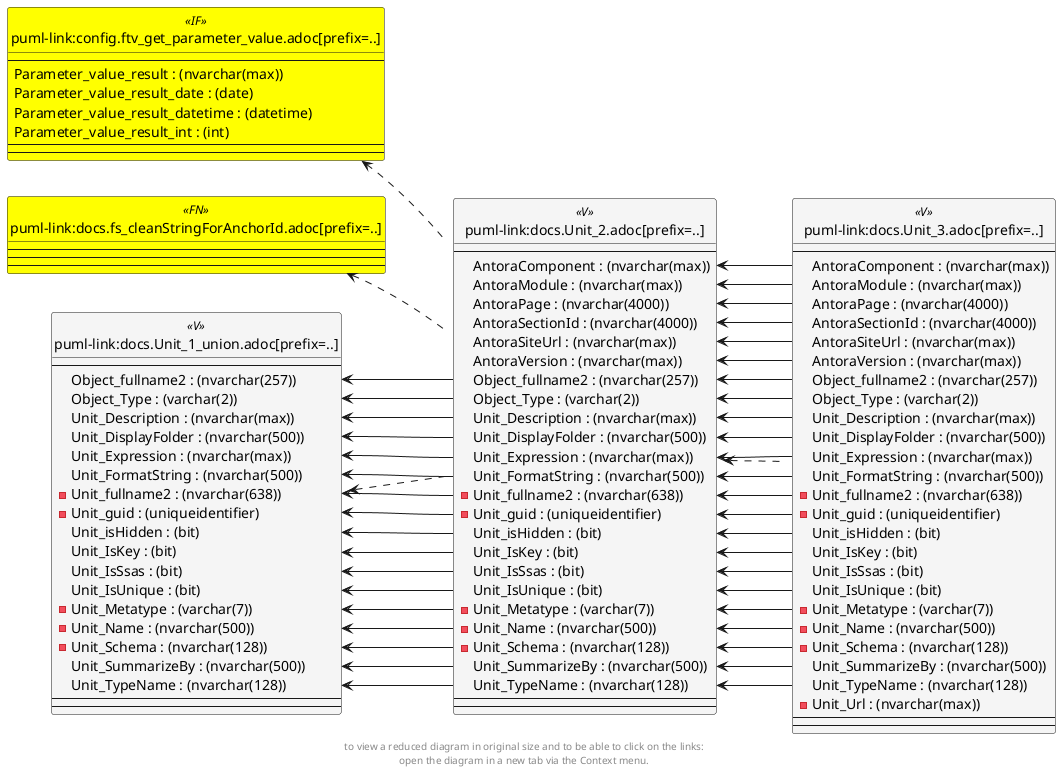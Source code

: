@startuml
left to right direction
'top to bottom direction
hide circle
'avoide "." issues:
set namespaceSeparator none


skinparam class {
  BackgroundColor White
  BackgroundColor<<FN>> Yellow
  BackgroundColor<<FS>> Yellow
  BackgroundColor<<FT>> LightGray
  BackgroundColor<<IF>> Yellow
  BackgroundColor<<IS>> Yellow
  BackgroundColor<<P>> Aqua
  BackgroundColor<<PC>> Aqua
  BackgroundColor<<SN>> Yellow
  BackgroundColor<<SO>> SlateBlue
  BackgroundColor<<TF>> LightGray
  BackgroundColor<<TR>> Tomato
  BackgroundColor<<U>> White
  BackgroundColor<<V>> WhiteSmoke
  BackgroundColor<<X>> Aqua
}


entity "puml-link:config.ftv_get_parameter_value.adoc[prefix=..]" as config.ftv_get_parameter_value << IF >> {
  --
  Parameter_value_result : (nvarchar(max))
  Parameter_value_result_date : (date)
  Parameter_value_result_datetime : (datetime)
  Parameter_value_result_int : (int)
  --
  --
}

entity "puml-link:docs.fs_cleanStringForAnchorId.adoc[prefix=..]" as docs.fs_cleanStringForAnchorId << FN >> {
  --
  --
  --
}

entity "puml-link:docs.Unit_1_union.adoc[prefix=..]" as docs.Unit_1_union << V >> {
  --
  Object_fullname2 : (nvarchar(257))
  Object_Type : (varchar(2))
  Unit_Description : (nvarchar(max))
  Unit_DisplayFolder : (nvarchar(500))
  Unit_Expression : (nvarchar(max))
  Unit_FormatString : (nvarchar(500))
  - Unit_fullname2 : (nvarchar(638))
  - Unit_guid : (uniqueidentifier)
  Unit_isHidden : (bit)
  Unit_IsKey : (bit)
  Unit_IsSsas : (bit)
  Unit_IsUnique : (bit)
  - Unit_Metatype : (varchar(7))
  - Unit_Name : (nvarchar(500))
  - Unit_Schema : (nvarchar(128))
  Unit_SummarizeBy : (nvarchar(500))
  Unit_TypeName : (nvarchar(128))
  --
  --
}

entity "puml-link:docs.Unit_2.adoc[prefix=..]" as docs.Unit_2 << V >> {
  --
  AntoraComponent : (nvarchar(max))
  AntoraModule : (nvarchar(max))
  AntoraPage : (nvarchar(4000))
  AntoraSectionId : (nvarchar(4000))
  AntoraSiteUrl : (nvarchar(max))
  AntoraVersion : (nvarchar(max))
  Object_fullname2 : (nvarchar(257))
  Object_Type : (varchar(2))
  Unit_Description : (nvarchar(max))
  Unit_DisplayFolder : (nvarchar(500))
  Unit_Expression : (nvarchar(max))
  Unit_FormatString : (nvarchar(500))
  - Unit_fullname2 : (nvarchar(638))
  - Unit_guid : (uniqueidentifier)
  Unit_isHidden : (bit)
  Unit_IsKey : (bit)
  Unit_IsSsas : (bit)
  Unit_IsUnique : (bit)
  - Unit_Metatype : (varchar(7))
  - Unit_Name : (nvarchar(500))
  - Unit_Schema : (nvarchar(128))
  Unit_SummarizeBy : (nvarchar(500))
  Unit_TypeName : (nvarchar(128))
  --
  --
}

entity "puml-link:docs.Unit_3.adoc[prefix=..]" as docs.Unit_3 << V >> {
  --
  AntoraComponent : (nvarchar(max))
  AntoraModule : (nvarchar(max))
  AntoraPage : (nvarchar(4000))
  AntoraSectionId : (nvarchar(4000))
  AntoraSiteUrl : (nvarchar(max))
  AntoraVersion : (nvarchar(max))
  Object_fullname2 : (nvarchar(257))
  Object_Type : (varchar(2))
  Unit_Description : (nvarchar(max))
  Unit_DisplayFolder : (nvarchar(500))
  Unit_Expression : (nvarchar(max))
  Unit_FormatString : (nvarchar(500))
  - Unit_fullname2 : (nvarchar(638))
  - Unit_guid : (uniqueidentifier)
  Unit_isHidden : (bit)
  Unit_IsKey : (bit)
  Unit_IsSsas : (bit)
  Unit_IsUnique : (bit)
  - Unit_Metatype : (varchar(7))
  - Unit_Name : (nvarchar(500))
  - Unit_Schema : (nvarchar(128))
  Unit_SummarizeBy : (nvarchar(500))
  Unit_TypeName : (nvarchar(128))
  - Unit_Url : (nvarchar(max))
  --
  --
}

config.ftv_get_parameter_value <.. docs.Unit_2
docs.fs_cleanStringForAnchorId <.. docs.Unit_2
docs.Unit_1_union <.. docs.Unit_2
docs.Unit_2 <.. docs.Unit_3
docs.Unit_1_union::Object_fullname2 <-- docs.Unit_2::Object_fullname2
docs.Unit_1_union::Object_Type <-- docs.Unit_2::Object_Type
docs.Unit_1_union::Unit_Description <-- docs.Unit_2::Unit_Description
docs.Unit_1_union::Unit_DisplayFolder <-- docs.Unit_2::Unit_DisplayFolder
docs.Unit_1_union::Unit_Expression <-- docs.Unit_2::Unit_Expression
docs.Unit_1_union::Unit_FormatString <-- docs.Unit_2::Unit_FormatString
docs.Unit_1_union::Unit_fullname2 <-- docs.Unit_2::Unit_fullname2
docs.Unit_1_union::Unit_guid <-- docs.Unit_2::Unit_guid
docs.Unit_1_union::Unit_isHidden <-- docs.Unit_2::Unit_isHidden
docs.Unit_1_union::Unit_IsKey <-- docs.Unit_2::Unit_IsKey
docs.Unit_1_union::Unit_IsSsas <-- docs.Unit_2::Unit_IsSsas
docs.Unit_1_union::Unit_IsUnique <-- docs.Unit_2::Unit_IsUnique
docs.Unit_1_union::Unit_Metatype <-- docs.Unit_2::Unit_Metatype
docs.Unit_1_union::Unit_Name <-- docs.Unit_2::Unit_Name
docs.Unit_1_union::Unit_Schema <-- docs.Unit_2::Unit_Schema
docs.Unit_1_union::Unit_SummarizeBy <-- docs.Unit_2::Unit_SummarizeBy
docs.Unit_1_union::Unit_TypeName <-- docs.Unit_2::Unit_TypeName
docs.Unit_2::AntoraComponent <-- docs.Unit_3::AntoraComponent
docs.Unit_2::AntoraModule <-- docs.Unit_3::AntoraModule
docs.Unit_2::AntoraPage <-- docs.Unit_3::AntoraPage
docs.Unit_2::AntoraSectionId <-- docs.Unit_3::AntoraSectionId
docs.Unit_2::AntoraSiteUrl <-- docs.Unit_3::AntoraSiteUrl
docs.Unit_2::AntoraVersion <-- docs.Unit_3::AntoraVersion
docs.Unit_2::Object_fullname2 <-- docs.Unit_3::Object_fullname2
docs.Unit_2::Object_Type <-- docs.Unit_3::Object_Type
docs.Unit_2::Unit_Description <-- docs.Unit_3::Unit_Description
docs.Unit_2::Unit_DisplayFolder <-- docs.Unit_3::Unit_DisplayFolder
docs.Unit_2::Unit_Expression <-- docs.Unit_3::Unit_Expression
docs.Unit_2::Unit_FormatString <-- docs.Unit_3::Unit_FormatString
docs.Unit_2::Unit_fullname2 <-- docs.Unit_3::Unit_fullname2
docs.Unit_2::Unit_guid <-- docs.Unit_3::Unit_guid
docs.Unit_2::Unit_isHidden <-- docs.Unit_3::Unit_isHidden
docs.Unit_2::Unit_IsKey <-- docs.Unit_3::Unit_IsKey
docs.Unit_2::Unit_IsSsas <-- docs.Unit_3::Unit_IsSsas
docs.Unit_2::Unit_IsUnique <-- docs.Unit_3::Unit_IsUnique
docs.Unit_2::Unit_Metatype <-- docs.Unit_3::Unit_Metatype
docs.Unit_2::Unit_Name <-- docs.Unit_3::Unit_Name
docs.Unit_2::Unit_Schema <-- docs.Unit_3::Unit_Schema
docs.Unit_2::Unit_SummarizeBy <-- docs.Unit_3::Unit_SummarizeBy
docs.Unit_2::Unit_TypeName <-- docs.Unit_3::Unit_TypeName
footer
to view a reduced diagram in original size and to be able to click on the links:
open the diagram in a new tab via the Context menu.
end footer

@enduml

